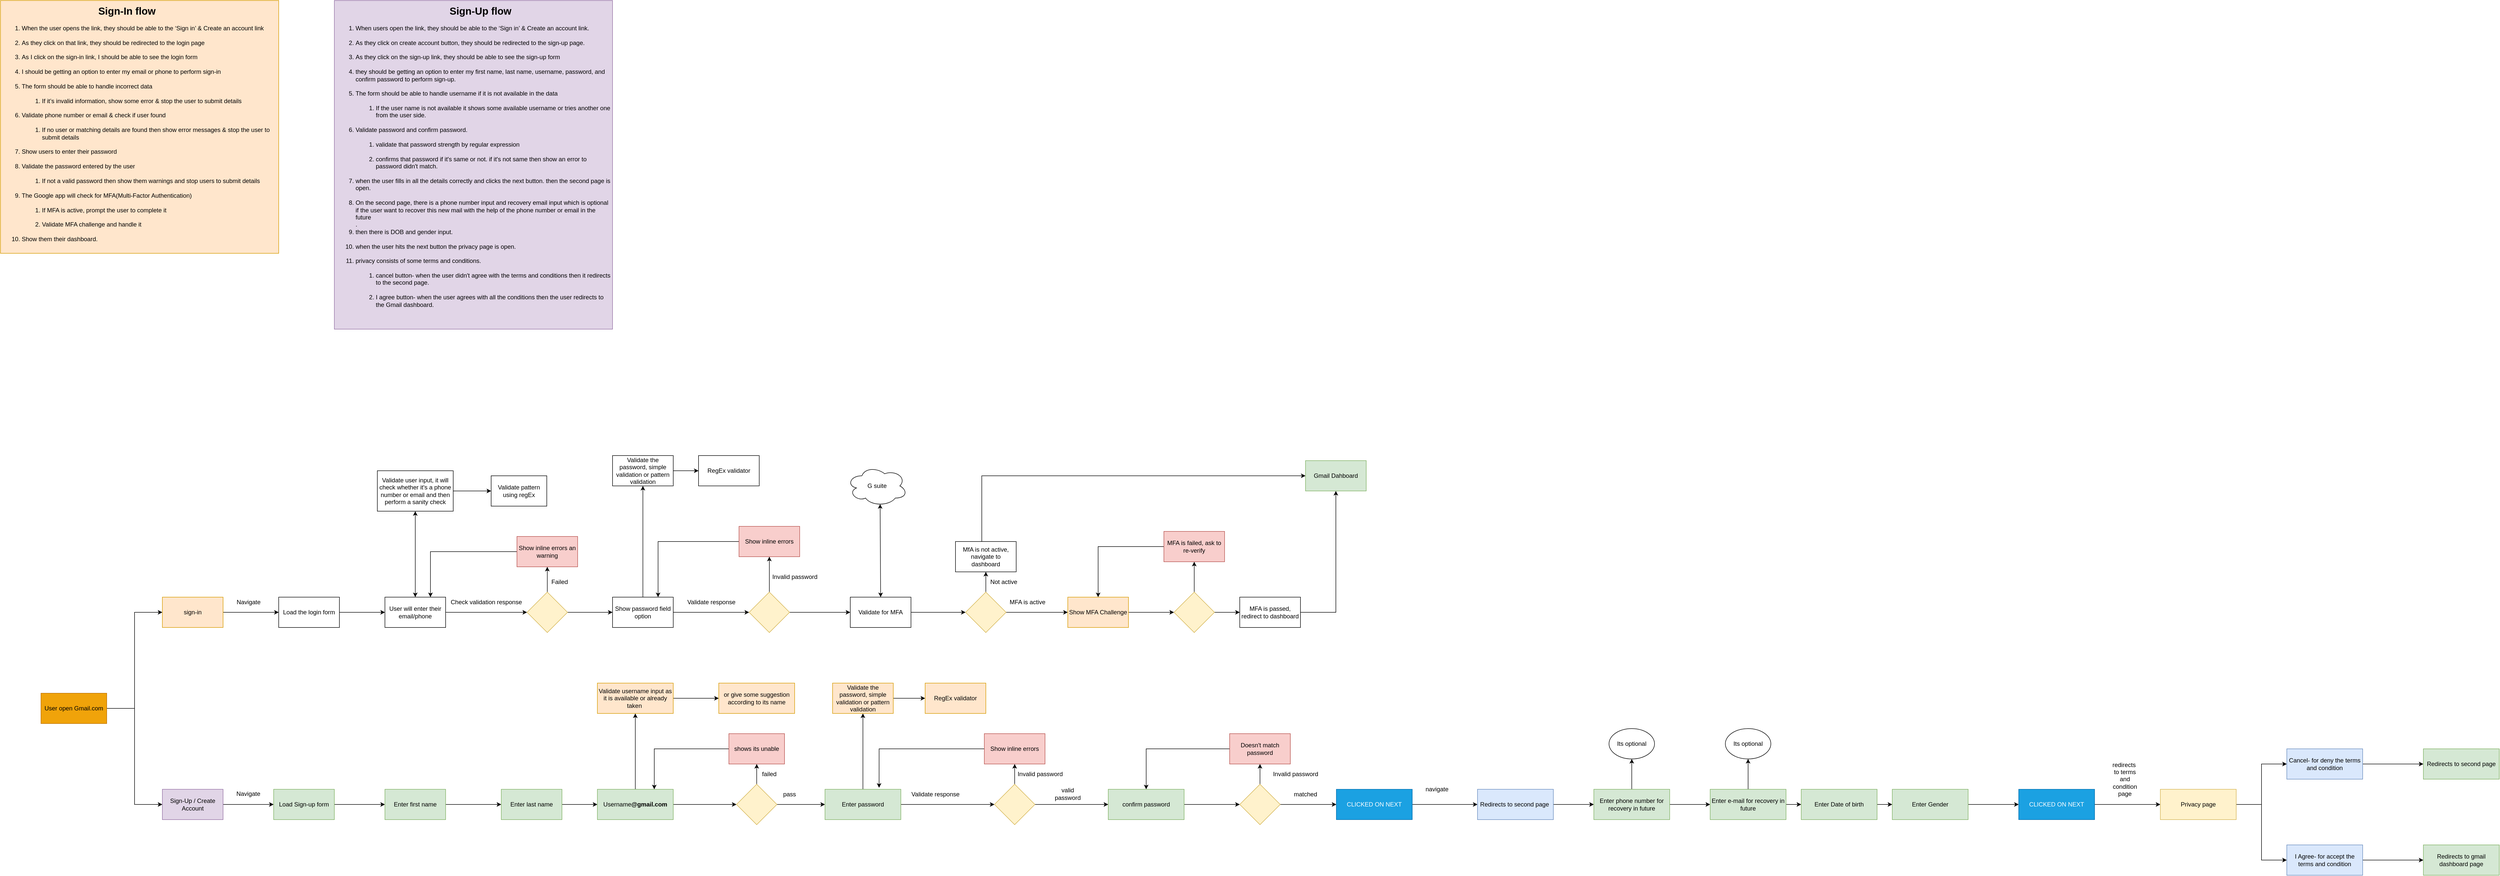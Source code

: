 <mxfile version="14.9.3" type="device"><diagram id="uroKlzDdF-pOyVkzrusc" name="Page-1"><mxGraphModel dx="1422" dy="1931" grid="1" gridSize="10" guides="1" tooltips="1" connect="1" arrows="1" fold="1" page="1" pageScale="1" pageWidth="827" pageHeight="1169" math="0" shadow="0"><root><mxCell id="0"/><mxCell id="1" parent="0"/><mxCell id="vGrAJzmbUPPhZ-lf5Jrq-1" value="&lt;ol class=&quot;ol1&quot;&gt;&lt;br&gt;&lt;br&gt;&lt;li class=&quot;li3&quot;&gt;When users open the link, they should be able to the ‘Sign in’ &amp;amp; Create an account link.&lt;/li&gt;&lt;br&gt;&lt;li class=&quot;li3&quot;&gt;As they click on create account button, they should be redirected to the sign-up page.&lt;/li&gt;&lt;br&gt;&lt;li class=&quot;li3&quot;&gt;As they click on the sign-up link, they should be able to see the sign-up form&lt;/li&gt;&lt;br&gt;&lt;li class=&quot;li3&quot;&gt;they should be getting an option to enter my first name, last name, username, password, and confirm password to perform sign-up.&lt;/li&gt;&lt;br&gt;&lt;li class=&quot;li3&quot;&gt;The form should be able to handle username if it is not available in the data&lt;br&gt;&lt;br&gt;&lt;/li&gt;&lt;ol class=&quot;ol1&quot;&gt;&lt;li class=&quot;li3&quot;&gt;If the user name is not available it shows some available username or tries another one from the user side.&amp;nbsp;&amp;nbsp;&lt;/li&gt;&lt;/ol&gt;&lt;br&gt;&lt;li class=&quot;li3&quot;&gt;Validate password and confirm password.&lt;br&gt;&lt;br&gt;&lt;/li&gt;&lt;ol class=&quot;ol1&quot;&gt;&lt;li class=&quot;li3&quot;&gt;validate that password strength by regular expression&lt;br&gt;&lt;br&gt;&lt;/li&gt;&lt;li class=&quot;li3&quot;&gt;confirms that password if it's same or not. if it's not same then show an error to password didn't match.&amp;nbsp; &amp;nbsp; &amp;nbsp;&lt;/li&gt;&lt;/ol&gt;&lt;br&gt;&lt;li class=&quot;li3&quot;&gt;when the user fills in all the details correctly and clicks the next button. then the second page is open.&lt;br&gt;&lt;br&gt;&lt;/li&gt;&lt;li class=&quot;li3&quot;&gt;On the second page, there is a phone number input and recovery email input which is optional if the user want to recover this new mail with the help of the phone number or email in the future&lt;br&gt;.&lt;/li&gt;&lt;li class=&quot;li3&quot;&gt;then there is DOB and gender input.&lt;br&gt;&lt;br&gt;&lt;/li&gt;&lt;li class=&quot;li3&quot;&gt;when the user hits the next button the privacy page is open.&lt;br&gt;&lt;br&gt;&lt;/li&gt;&lt;li class=&quot;li3&quot;&gt;privacy consists of some terms and conditions.&lt;br&gt;&lt;br&gt;&lt;/li&gt;&lt;ol class=&quot;ol1&quot;&gt;&lt;li class=&quot;li3&quot;&gt;cancel button- when the user didn't agree with the terms and conditions then it redirects to the second page.&lt;br&gt;&lt;br&gt;&lt;/li&gt;&lt;li class=&quot;li3&quot;&gt;I agree button- when the user agrees with all the conditions then the user redirects to the Gmail dashboard.&amp;nbsp;&lt;/li&gt;&lt;/ol&gt;&lt;/ol&gt;" style="text;whiteSpace=wrap;html=1;fillColor=#e1d5e7;strokeColor=#9673a6;" parent="1" vertex="1"><mxGeometry x="780" y="-410" width="550" height="650" as="geometry"/></mxCell><mxCell id="vGrAJzmbUPPhZ-lf5Jrq-2" style="edgeStyle=orthogonalEdgeStyle;rounded=0;orthogonalLoop=1;jettySize=auto;html=1;entryX=0;entryY=0.5;entryDx=0;entryDy=0;" parent="1" source="vGrAJzmbUPPhZ-lf5Jrq-4" target="vGrAJzmbUPPhZ-lf5Jrq-6" edge="1"><mxGeometry relative="1" as="geometry"/></mxCell><mxCell id="vGrAJzmbUPPhZ-lf5Jrq-3" style="edgeStyle=orthogonalEdgeStyle;rounded=0;orthogonalLoop=1;jettySize=auto;html=1;entryX=0;entryY=0.5;entryDx=0;entryDy=0;" parent="1" source="vGrAJzmbUPPhZ-lf5Jrq-4" target="vGrAJzmbUPPhZ-lf5Jrq-7" edge="1"><mxGeometry relative="1" as="geometry"/></mxCell><mxCell id="vGrAJzmbUPPhZ-lf5Jrq-4" value="User open Gmail.com" style="rounded=0;whiteSpace=wrap;html=1;fillColor=#f0a30a;strokeColor=#BD7000;fontColor=#000000;" parent="1" vertex="1"><mxGeometry x="200" y="960" width="130" height="60" as="geometry"/></mxCell><mxCell id="vGrAJzmbUPPhZ-lf5Jrq-5" style="edgeStyle=orthogonalEdgeStyle;rounded=0;orthogonalLoop=1;jettySize=auto;html=1;entryX=0;entryY=0.5;entryDx=0;entryDy=0;" parent="1" source="vGrAJzmbUPPhZ-lf5Jrq-6" target="vGrAJzmbUPPhZ-lf5Jrq-9" edge="1"><mxGeometry relative="1" as="geometry"/></mxCell><mxCell id="vGrAJzmbUPPhZ-lf5Jrq-6" value="sign-in" style="rounded=0;whiteSpace=wrap;html=1;fillColor=#ffe6cc;strokeColor=#d79b00;" parent="1" vertex="1"><mxGeometry x="440" y="770" width="120" height="60" as="geometry"/></mxCell><mxCell id="vGrAJzmbUPPhZ-lf5Jrq-59" style="edgeStyle=orthogonalEdgeStyle;rounded=0;orthogonalLoop=1;jettySize=auto;html=1;" parent="1" source="vGrAJzmbUPPhZ-lf5Jrq-7" target="vGrAJzmbUPPhZ-lf5Jrq-58" edge="1"><mxGeometry relative="1" as="geometry"/></mxCell><mxCell id="vGrAJzmbUPPhZ-lf5Jrq-7" value="Sign-Up / Create Account" style="rounded=0;whiteSpace=wrap;html=1;fillColor=#e1d5e7;strokeColor=#9673a6;" parent="1" vertex="1"><mxGeometry x="440" y="1150" width="120" height="60" as="geometry"/></mxCell><mxCell id="vGrAJzmbUPPhZ-lf5Jrq-8" style="edgeStyle=orthogonalEdgeStyle;rounded=0;orthogonalLoop=1;jettySize=auto;html=1;entryX=0;entryY=0.5;entryDx=0;entryDy=0;" parent="1" source="vGrAJzmbUPPhZ-lf5Jrq-9" target="vGrAJzmbUPPhZ-lf5Jrq-12" edge="1"><mxGeometry relative="1" as="geometry"/></mxCell><mxCell id="vGrAJzmbUPPhZ-lf5Jrq-9" value="Load the login form" style="rounded=0;whiteSpace=wrap;html=1;" parent="1" vertex="1"><mxGeometry x="670" y="770" width="120" height="60" as="geometry"/></mxCell><mxCell id="vGrAJzmbUPPhZ-lf5Jrq-10" value="Navigate" style="text;html=1;align=center;verticalAlign=middle;resizable=0;points=[];autosize=1;" parent="1" vertex="1"><mxGeometry x="580" y="770" width="60" height="20" as="geometry"/></mxCell><mxCell id="vGrAJzmbUPPhZ-lf5Jrq-11" style="edgeStyle=orthogonalEdgeStyle;rounded=0;orthogonalLoop=1;jettySize=auto;html=1;entryX=0;entryY=0.5;entryDx=0;entryDy=0;" parent="1" source="vGrAJzmbUPPhZ-lf5Jrq-12" target="vGrAJzmbUPPhZ-lf5Jrq-19" edge="1"><mxGeometry relative="1" as="geometry"/></mxCell><mxCell id="vGrAJzmbUPPhZ-lf5Jrq-12" value="User will enter their email/phone" style="rounded=0;whiteSpace=wrap;html=1;" parent="1" vertex="1"><mxGeometry x="880" y="770" width="120" height="60" as="geometry"/></mxCell><mxCell id="vGrAJzmbUPPhZ-lf5Jrq-13" style="edgeStyle=orthogonalEdgeStyle;rounded=0;orthogonalLoop=1;jettySize=auto;html=1;entryX=0;entryY=0.5;entryDx=0;entryDy=0;" parent="1" source="vGrAJzmbUPPhZ-lf5Jrq-14" target="vGrAJzmbUPPhZ-lf5Jrq-16" edge="1"><mxGeometry relative="1" as="geometry"/></mxCell><mxCell id="vGrAJzmbUPPhZ-lf5Jrq-14" value="Validate user input, it will check whether it's a phone number or email and then perform a sanity check" style="rounded=0;whiteSpace=wrap;html=1;" parent="1" vertex="1"><mxGeometry x="865" y="520" width="150" height="80" as="geometry"/></mxCell><mxCell id="vGrAJzmbUPPhZ-lf5Jrq-15" value="" style="endArrow=classic;startArrow=classic;html=1;exitX=0.5;exitY=0;exitDx=0;exitDy=0;entryX=0.5;entryY=1;entryDx=0;entryDy=0;" parent="1" source="vGrAJzmbUPPhZ-lf5Jrq-12" target="vGrAJzmbUPPhZ-lf5Jrq-14" edge="1"><mxGeometry width="50" height="50" relative="1" as="geometry"><mxPoint x="810" y="760" as="sourcePoint"/><mxPoint x="860" y="710" as="targetPoint"/></mxGeometry></mxCell><mxCell id="vGrAJzmbUPPhZ-lf5Jrq-16" value="Validate pattern using regEx" style="rounded=0;whiteSpace=wrap;html=1;" parent="1" vertex="1"><mxGeometry x="1090" y="530" width="110" height="60" as="geometry"/></mxCell><mxCell id="vGrAJzmbUPPhZ-lf5Jrq-17" style="edgeStyle=orthogonalEdgeStyle;rounded=0;orthogonalLoop=1;jettySize=auto;html=1;entryX=0.5;entryY=1;entryDx=0;entryDy=0;" parent="1" source="vGrAJzmbUPPhZ-lf5Jrq-19" target="vGrAJzmbUPPhZ-lf5Jrq-22" edge="1"><mxGeometry relative="1" as="geometry"/></mxCell><mxCell id="vGrAJzmbUPPhZ-lf5Jrq-18" style="edgeStyle=orthogonalEdgeStyle;rounded=0;orthogonalLoop=1;jettySize=auto;html=1;entryX=0;entryY=0.5;entryDx=0;entryDy=0;" parent="1" source="vGrAJzmbUPPhZ-lf5Jrq-19" target="vGrAJzmbUPPhZ-lf5Jrq-25" edge="1"><mxGeometry relative="1" as="geometry"/></mxCell><mxCell id="vGrAJzmbUPPhZ-lf5Jrq-19" value="" style="rhombus;whiteSpace=wrap;html=1;fillColor=#fff2cc;strokeColor=#d6b656;" parent="1" vertex="1"><mxGeometry x="1161" y="760" width="80" height="80" as="geometry"/></mxCell><mxCell id="vGrAJzmbUPPhZ-lf5Jrq-20" value="Check validation response" style="text;html=1;align=center;verticalAlign=middle;resizable=0;points=[];autosize=1;" parent="1" vertex="1"><mxGeometry x="1000" y="770" width="160" height="20" as="geometry"/></mxCell><mxCell id="vGrAJzmbUPPhZ-lf5Jrq-21" style="edgeStyle=orthogonalEdgeStyle;rounded=0;orthogonalLoop=1;jettySize=auto;html=1;entryX=0.75;entryY=0;entryDx=0;entryDy=0;" parent="1" source="vGrAJzmbUPPhZ-lf5Jrq-22" target="vGrAJzmbUPPhZ-lf5Jrq-12" edge="1"><mxGeometry relative="1" as="geometry"/></mxCell><mxCell id="vGrAJzmbUPPhZ-lf5Jrq-22" value="Show inline errors an warning" style="rounded=0;whiteSpace=wrap;html=1;fillColor=#f8cecc;strokeColor=#b85450;" parent="1" vertex="1"><mxGeometry x="1141" y="650" width="120" height="60" as="geometry"/></mxCell><mxCell id="vGrAJzmbUPPhZ-lf5Jrq-23" style="edgeStyle=orthogonalEdgeStyle;rounded=0;orthogonalLoop=1;jettySize=auto;html=1;entryX=0.5;entryY=1;entryDx=0;entryDy=0;" parent="1" source="vGrAJzmbUPPhZ-lf5Jrq-25" target="vGrAJzmbUPPhZ-lf5Jrq-28" edge="1"><mxGeometry relative="1" as="geometry"/></mxCell><mxCell id="vGrAJzmbUPPhZ-lf5Jrq-24" style="edgeStyle=orthogonalEdgeStyle;rounded=0;orthogonalLoop=1;jettySize=auto;html=1;entryX=0;entryY=0.5;entryDx=0;entryDy=0;" parent="1" source="vGrAJzmbUPPhZ-lf5Jrq-25" target="vGrAJzmbUPPhZ-lf5Jrq-32" edge="1"><mxGeometry relative="1" as="geometry"/></mxCell><mxCell id="vGrAJzmbUPPhZ-lf5Jrq-25" value="Show password field option" style="rounded=0;whiteSpace=wrap;html=1;" parent="1" vertex="1"><mxGeometry x="1330" y="770" width="120" height="60" as="geometry"/></mxCell><mxCell id="vGrAJzmbUPPhZ-lf5Jrq-26" value="Failed" style="text;html=1;align=center;verticalAlign=middle;resizable=0;points=[];autosize=1;" parent="1" vertex="1"><mxGeometry x="1200" y="730" width="50" height="20" as="geometry"/></mxCell><mxCell id="vGrAJzmbUPPhZ-lf5Jrq-27" style="edgeStyle=orthogonalEdgeStyle;rounded=0;orthogonalLoop=1;jettySize=auto;html=1;entryX=0;entryY=0.5;entryDx=0;entryDy=0;" parent="1" source="vGrAJzmbUPPhZ-lf5Jrq-28" target="vGrAJzmbUPPhZ-lf5Jrq-29" edge="1"><mxGeometry relative="1" as="geometry"/></mxCell><mxCell id="vGrAJzmbUPPhZ-lf5Jrq-28" value="Validate the password, simple validation or pattern validation" style="rounded=0;whiteSpace=wrap;html=1;" parent="1" vertex="1"><mxGeometry x="1330" y="490" width="120" height="60" as="geometry"/></mxCell><mxCell id="vGrAJzmbUPPhZ-lf5Jrq-29" value="RegEx validator" style="rounded=0;whiteSpace=wrap;html=1;" parent="1" vertex="1"><mxGeometry x="1500" y="490" width="120" height="60" as="geometry"/></mxCell><mxCell id="vGrAJzmbUPPhZ-lf5Jrq-30" style="edgeStyle=orthogonalEdgeStyle;rounded=0;orthogonalLoop=1;jettySize=auto;html=1;" parent="1" source="vGrAJzmbUPPhZ-lf5Jrq-32" target="vGrAJzmbUPPhZ-lf5Jrq-35" edge="1"><mxGeometry relative="1" as="geometry"/></mxCell><mxCell id="vGrAJzmbUPPhZ-lf5Jrq-31" style="edgeStyle=orthogonalEdgeStyle;rounded=0;orthogonalLoop=1;jettySize=auto;html=1;entryX=0;entryY=0.5;entryDx=0;entryDy=0;" parent="1" source="vGrAJzmbUPPhZ-lf5Jrq-32" target="vGrAJzmbUPPhZ-lf5Jrq-38" edge="1"><mxGeometry relative="1" as="geometry"/></mxCell><mxCell id="vGrAJzmbUPPhZ-lf5Jrq-32" value="" style="rhombus;whiteSpace=wrap;html=1;fillColor=#fff2cc;strokeColor=#d6b656;" parent="1" vertex="1"><mxGeometry x="1600" y="760" width="80" height="80" as="geometry"/></mxCell><mxCell id="vGrAJzmbUPPhZ-lf5Jrq-33" value="Validate response" style="text;html=1;align=center;verticalAlign=middle;resizable=0;points=[];autosize=1;" parent="1" vertex="1"><mxGeometry x="1470" y="770" width="110" height="20" as="geometry"/></mxCell><mxCell id="vGrAJzmbUPPhZ-lf5Jrq-34" style="edgeStyle=orthogonalEdgeStyle;rounded=0;orthogonalLoop=1;jettySize=auto;html=1;entryX=0.75;entryY=0;entryDx=0;entryDy=0;" parent="1" source="vGrAJzmbUPPhZ-lf5Jrq-35" target="vGrAJzmbUPPhZ-lf5Jrq-25" edge="1"><mxGeometry relative="1" as="geometry"/></mxCell><mxCell id="vGrAJzmbUPPhZ-lf5Jrq-35" value="Show inline errors" style="rounded=0;whiteSpace=wrap;html=1;fillColor=#f8cecc;strokeColor=#b85450;" parent="1" vertex="1"><mxGeometry x="1580" y="630" width="120" height="60" as="geometry"/></mxCell><mxCell id="vGrAJzmbUPPhZ-lf5Jrq-36" value="Invalid password" style="text;html=1;align=center;verticalAlign=middle;resizable=0;points=[];autosize=1;" parent="1" vertex="1"><mxGeometry x="1640" y="720" width="100" height="20" as="geometry"/></mxCell><mxCell id="vGrAJzmbUPPhZ-lf5Jrq-37" style="edgeStyle=orthogonalEdgeStyle;rounded=0;orthogonalLoop=1;jettySize=auto;html=1;entryX=0;entryY=0.5;entryDx=0;entryDy=0;" parent="1" source="vGrAJzmbUPPhZ-lf5Jrq-38" target="vGrAJzmbUPPhZ-lf5Jrq-43" edge="1"><mxGeometry relative="1" as="geometry"/></mxCell><mxCell id="vGrAJzmbUPPhZ-lf5Jrq-38" value="Validate for MFA" style="rounded=0;whiteSpace=wrap;html=1;" parent="1" vertex="1"><mxGeometry x="1800" y="770" width="120" height="60" as="geometry"/></mxCell><mxCell id="vGrAJzmbUPPhZ-lf5Jrq-39" value="G suite" style="ellipse;shape=cloud;whiteSpace=wrap;html=1;" parent="1" vertex="1"><mxGeometry x="1793" y="510" width="120" height="80" as="geometry"/></mxCell><mxCell id="vGrAJzmbUPPhZ-lf5Jrq-40" value="" style="endArrow=classic;startArrow=classic;html=1;entryX=0.55;entryY=0.95;entryDx=0;entryDy=0;entryPerimeter=0;exitX=0.5;exitY=0;exitDx=0;exitDy=0;" parent="1" source="vGrAJzmbUPPhZ-lf5Jrq-38" target="vGrAJzmbUPPhZ-lf5Jrq-39" edge="1"><mxGeometry width="50" height="50" relative="1" as="geometry"><mxPoint x="1780" y="720" as="sourcePoint"/><mxPoint x="1830" y="670" as="targetPoint"/></mxGeometry></mxCell><mxCell id="vGrAJzmbUPPhZ-lf5Jrq-41" style="edgeStyle=orthogonalEdgeStyle;rounded=0;orthogonalLoop=1;jettySize=auto;html=1;entryX=0.5;entryY=1;entryDx=0;entryDy=0;" parent="1" source="vGrAJzmbUPPhZ-lf5Jrq-43" target="vGrAJzmbUPPhZ-lf5Jrq-45" edge="1"><mxGeometry relative="1" as="geometry"/></mxCell><mxCell id="vGrAJzmbUPPhZ-lf5Jrq-42" style="edgeStyle=orthogonalEdgeStyle;rounded=0;orthogonalLoop=1;jettySize=auto;html=1;entryX=0;entryY=0.5;entryDx=0;entryDy=0;" parent="1" source="vGrAJzmbUPPhZ-lf5Jrq-43" target="vGrAJzmbUPPhZ-lf5Jrq-49" edge="1"><mxGeometry relative="1" as="geometry"/></mxCell><mxCell id="vGrAJzmbUPPhZ-lf5Jrq-43" value="" style="rhombus;whiteSpace=wrap;html=1;fillColor=#fff2cc;strokeColor=#d6b656;" parent="1" vertex="1"><mxGeometry x="2028" y="760" width="80" height="80" as="geometry"/></mxCell><mxCell id="vGrAJzmbUPPhZ-lf5Jrq-44" style="edgeStyle=orthogonalEdgeStyle;rounded=0;orthogonalLoop=1;jettySize=auto;html=1;entryX=0;entryY=0.5;entryDx=0;entryDy=0;" parent="1" source="vGrAJzmbUPPhZ-lf5Jrq-45" target="vGrAJzmbUPPhZ-lf5Jrq-47" edge="1"><mxGeometry relative="1" as="geometry"><Array as="points"><mxPoint x="2060" y="530"/></Array></mxGeometry></mxCell><mxCell id="vGrAJzmbUPPhZ-lf5Jrq-45" value="MfA is not active, navigate to dashboard" style="rounded=0;whiteSpace=wrap;html=1;" parent="1" vertex="1"><mxGeometry x="2008" y="660" width="120" height="60" as="geometry"/></mxCell><mxCell id="vGrAJzmbUPPhZ-lf5Jrq-46" value="Not active" style="text;html=1;align=center;verticalAlign=middle;resizable=0;points=[];autosize=1;" parent="1" vertex="1"><mxGeometry x="2068" y="730" width="70" height="20" as="geometry"/></mxCell><mxCell id="vGrAJzmbUPPhZ-lf5Jrq-47" value="Gmail Dahboard" style="rounded=0;whiteSpace=wrap;html=1;fillColor=#d5e8d4;strokeColor=#82b366;" parent="1" vertex="1"><mxGeometry x="2700" y="500" width="120" height="60" as="geometry"/></mxCell><mxCell id="vGrAJzmbUPPhZ-lf5Jrq-48" style="edgeStyle=orthogonalEdgeStyle;rounded=0;orthogonalLoop=1;jettySize=auto;html=1;entryX=0;entryY=0.5;entryDx=0;entryDy=0;" parent="1" source="vGrAJzmbUPPhZ-lf5Jrq-49" target="vGrAJzmbUPPhZ-lf5Jrq-53" edge="1"><mxGeometry relative="1" as="geometry"/></mxCell><mxCell id="vGrAJzmbUPPhZ-lf5Jrq-49" value="Show MFA Challenge" style="rounded=0;whiteSpace=wrap;html=1;fillColor=#ffe6cc;strokeColor=#d79b00;" parent="1" vertex="1"><mxGeometry x="2230" y="770" width="120" height="60" as="geometry"/></mxCell><mxCell id="vGrAJzmbUPPhZ-lf5Jrq-50" value="MFA is active" style="text;html=1;align=center;verticalAlign=middle;resizable=0;points=[];autosize=1;" parent="1" vertex="1"><mxGeometry x="2105" y="770" width="90" height="20" as="geometry"/></mxCell><mxCell id="vGrAJzmbUPPhZ-lf5Jrq-51" style="edgeStyle=orthogonalEdgeStyle;rounded=0;orthogonalLoop=1;jettySize=auto;html=1;entryX=0;entryY=0.5;entryDx=0;entryDy=0;" parent="1" source="vGrAJzmbUPPhZ-lf5Jrq-53" target="vGrAJzmbUPPhZ-lf5Jrq-57" edge="1"><mxGeometry relative="1" as="geometry"/></mxCell><mxCell id="vGrAJzmbUPPhZ-lf5Jrq-52" style="edgeStyle=orthogonalEdgeStyle;rounded=0;orthogonalLoop=1;jettySize=auto;html=1;entryX=0.5;entryY=1;entryDx=0;entryDy=0;" parent="1" source="vGrAJzmbUPPhZ-lf5Jrq-53" target="vGrAJzmbUPPhZ-lf5Jrq-55" edge="1"><mxGeometry relative="1" as="geometry"/></mxCell><mxCell id="vGrAJzmbUPPhZ-lf5Jrq-53" value="" style="rhombus;whiteSpace=wrap;html=1;fillColor=#fff2cc;strokeColor=#d6b656;" parent="1" vertex="1"><mxGeometry x="2440" y="760" width="80" height="80" as="geometry"/></mxCell><mxCell id="vGrAJzmbUPPhZ-lf5Jrq-54" style="edgeStyle=orthogonalEdgeStyle;rounded=0;orthogonalLoop=1;jettySize=auto;html=1;" parent="1" source="vGrAJzmbUPPhZ-lf5Jrq-55" target="vGrAJzmbUPPhZ-lf5Jrq-49" edge="1"><mxGeometry relative="1" as="geometry"/></mxCell><mxCell id="vGrAJzmbUPPhZ-lf5Jrq-55" value="MFA is failed, ask to re-verify" style="rounded=0;whiteSpace=wrap;html=1;fillColor=#f8cecc;strokeColor=#b85450;" parent="1" vertex="1"><mxGeometry x="2420" y="640" width="120" height="60" as="geometry"/></mxCell><mxCell id="vGrAJzmbUPPhZ-lf5Jrq-56" style="edgeStyle=orthogonalEdgeStyle;rounded=0;orthogonalLoop=1;jettySize=auto;html=1;entryX=0.5;entryY=1;entryDx=0;entryDy=0;" parent="1" source="vGrAJzmbUPPhZ-lf5Jrq-57" target="vGrAJzmbUPPhZ-lf5Jrq-47" edge="1"><mxGeometry relative="1" as="geometry"/></mxCell><mxCell id="vGrAJzmbUPPhZ-lf5Jrq-57" value="MFA is passed, redirect to dashboard" style="rounded=0;whiteSpace=wrap;html=1;" parent="1" vertex="1"><mxGeometry x="2570" y="770" width="120" height="60" as="geometry"/></mxCell><mxCell id="Q8BUrjLYehPyfdnl-IyK-4" style="edgeStyle=orthogonalEdgeStyle;rounded=0;orthogonalLoop=1;jettySize=auto;html=1;" parent="1" source="vGrAJzmbUPPhZ-lf5Jrq-58" target="Q8BUrjLYehPyfdnl-IyK-3" edge="1"><mxGeometry relative="1" as="geometry"/></mxCell><mxCell id="vGrAJzmbUPPhZ-lf5Jrq-58" value="Load Sign-up form" style="rounded=0;whiteSpace=wrap;html=1;fillColor=#d5e8d4;strokeColor=#82b366;" parent="1" vertex="1"><mxGeometry x="660" y="1150" width="120" height="60" as="geometry"/></mxCell><mxCell id="Q8BUrjLYehPyfdnl-IyK-2" value="Navigate" style="text;html=1;strokeColor=none;fillColor=none;align=center;verticalAlign=middle;whiteSpace=wrap;rounded=0;" parent="1" vertex="1"><mxGeometry x="590" y="1149" width="40" height="20" as="geometry"/></mxCell><mxCell id="Q8BUrjLYehPyfdnl-IyK-9" style="edgeStyle=orthogonalEdgeStyle;rounded=0;orthogonalLoop=1;jettySize=auto;html=1;" parent="1" source="Q8BUrjLYehPyfdnl-IyK-3" target="Q8BUrjLYehPyfdnl-IyK-5" edge="1"><mxGeometry relative="1" as="geometry"/></mxCell><mxCell id="Q8BUrjLYehPyfdnl-IyK-3" value="Enter first name" style="rounded=0;whiteSpace=wrap;html=1;fillColor=#d5e8d4;strokeColor=#82b366;" parent="1" vertex="1"><mxGeometry x="880" y="1150" width="120" height="60" as="geometry"/></mxCell><mxCell id="Q8BUrjLYehPyfdnl-IyK-24" style="edgeStyle=orthogonalEdgeStyle;rounded=0;orthogonalLoop=1;jettySize=auto;html=1;" parent="1" source="Q8BUrjLYehPyfdnl-IyK-5" target="Q8BUrjLYehPyfdnl-IyK-10" edge="1"><mxGeometry relative="1" as="geometry"/></mxCell><mxCell id="Q8BUrjLYehPyfdnl-IyK-5" value="Enter last name" style="rounded=0;whiteSpace=wrap;html=1;fillColor=#d5e8d4;strokeColor=#82b366;" parent="1" vertex="1"><mxGeometry x="1110" y="1150" width="120" height="60" as="geometry"/></mxCell><mxCell id="Q8BUrjLYehPyfdnl-IyK-12" style="edgeStyle=orthogonalEdgeStyle;rounded=0;orthogonalLoop=1;jettySize=auto;html=1;entryX=0.5;entryY=1;entryDx=0;entryDy=0;" parent="1" source="Q8BUrjLYehPyfdnl-IyK-10" target="Q8BUrjLYehPyfdnl-IyK-11" edge="1"><mxGeometry relative="1" as="geometry"/></mxCell><mxCell id="Q8BUrjLYehPyfdnl-IyK-16" style="edgeStyle=orthogonalEdgeStyle;rounded=0;orthogonalLoop=1;jettySize=auto;html=1;entryX=0;entryY=0.5;entryDx=0;entryDy=0;" parent="1" source="Q8BUrjLYehPyfdnl-IyK-10" target="Q8BUrjLYehPyfdnl-IyK-15" edge="1"><mxGeometry relative="1" as="geometry"/></mxCell><mxCell id="Q8BUrjLYehPyfdnl-IyK-10" value="Username&lt;b&gt;@gmail.com&lt;/b&gt;" style="rounded=0;whiteSpace=wrap;html=1;fillColor=#d5e8d4;strokeColor=#82b366;" parent="1" vertex="1"><mxGeometry x="1300" y="1150" width="150" height="60" as="geometry"/></mxCell><mxCell id="Q8BUrjLYehPyfdnl-IyK-14" style="edgeStyle=orthogonalEdgeStyle;rounded=0;orthogonalLoop=1;jettySize=auto;html=1;entryX=0;entryY=0.5;entryDx=0;entryDy=0;" parent="1" source="Q8BUrjLYehPyfdnl-IyK-11" target="Q8BUrjLYehPyfdnl-IyK-13" edge="1"><mxGeometry relative="1" as="geometry"/></mxCell><mxCell id="Q8BUrjLYehPyfdnl-IyK-11" value="Validate username input as it is available or already taken&amp;nbsp;" style="rounded=0;whiteSpace=wrap;html=1;fillColor=#ffe6cc;strokeColor=#d79b00;" parent="1" vertex="1"><mxGeometry x="1300" y="940" width="150" height="60" as="geometry"/></mxCell><mxCell id="Q8BUrjLYehPyfdnl-IyK-13" value="or give some suggestion according to its name" style="rounded=0;whiteSpace=wrap;html=1;fillColor=#ffe6cc;strokeColor=#d79b00;" parent="1" vertex="1"><mxGeometry x="1540" y="940" width="150" height="60" as="geometry"/></mxCell><mxCell id="Q8BUrjLYehPyfdnl-IyK-18" value="" style="edgeStyle=orthogonalEdgeStyle;rounded=0;orthogonalLoop=1;jettySize=auto;html=1;" parent="1" source="Q8BUrjLYehPyfdnl-IyK-15" target="Q8BUrjLYehPyfdnl-IyK-17" edge="1"><mxGeometry relative="1" as="geometry"/></mxCell><mxCell id="Q8BUrjLYehPyfdnl-IyK-25" style="edgeStyle=orthogonalEdgeStyle;rounded=0;orthogonalLoop=1;jettySize=auto;html=1;" parent="1" edge="1"><mxGeometry relative="1" as="geometry"><mxPoint x="1690" y="1180" as="targetPoint"/><mxPoint x="1690" y="1180" as="sourcePoint"/></mxGeometry></mxCell><mxCell id="Q8BUrjLYehPyfdnl-IyK-26" style="edgeStyle=orthogonalEdgeStyle;rounded=0;orthogonalLoop=1;jettySize=auto;html=1;" parent="1" source="Q8BUrjLYehPyfdnl-IyK-15" target="Q8BUrjLYehPyfdnl-IyK-21" edge="1"><mxGeometry relative="1" as="geometry"/></mxCell><mxCell id="Q8BUrjLYehPyfdnl-IyK-15" value="" style="rhombus;whiteSpace=wrap;html=1;fillColor=#fff2cc;strokeColor=#d6b656;" parent="1" vertex="1"><mxGeometry x="1575" y="1140" width="80" height="80" as="geometry"/></mxCell><mxCell id="Q8BUrjLYehPyfdnl-IyK-19" style="edgeStyle=orthogonalEdgeStyle;rounded=0;orthogonalLoop=1;jettySize=auto;html=1;entryX=0.75;entryY=0;entryDx=0;entryDy=0;" parent="1" source="Q8BUrjLYehPyfdnl-IyK-17" target="Q8BUrjLYehPyfdnl-IyK-10" edge="1"><mxGeometry relative="1" as="geometry"/></mxCell><mxCell id="Q8BUrjLYehPyfdnl-IyK-17" value="shows its unable" style="rounded=0;whiteSpace=wrap;html=1;fillColor=#f8cecc;strokeColor=#b85450;" parent="1" vertex="1"><mxGeometry x="1560" y="1040" width="110" height="60" as="geometry"/></mxCell><mxCell id="Q8BUrjLYehPyfdnl-IyK-20" value="failed" style="text;html=1;strokeColor=none;fillColor=none;align=center;verticalAlign=middle;whiteSpace=wrap;rounded=0;" parent="1" vertex="1"><mxGeometry x="1620" y="1110" width="40" height="20" as="geometry"/></mxCell><mxCell id="Q8BUrjLYehPyfdnl-IyK-31" style="edgeStyle=orthogonalEdgeStyle;rounded=0;orthogonalLoop=1;jettySize=auto;html=1;entryX=0.5;entryY=1;entryDx=0;entryDy=0;" parent="1" source="Q8BUrjLYehPyfdnl-IyK-21" target="Q8BUrjLYehPyfdnl-IyK-29" edge="1"><mxGeometry relative="1" as="geometry"/></mxCell><mxCell id="Q8BUrjLYehPyfdnl-IyK-62" style="edgeStyle=orthogonalEdgeStyle;rounded=0;orthogonalLoop=1;jettySize=auto;html=1;entryX=0;entryY=0.5;entryDx=0;entryDy=0;" parent="1" source="Q8BUrjLYehPyfdnl-IyK-21" target="Q8BUrjLYehPyfdnl-IyK-57" edge="1"><mxGeometry relative="1" as="geometry"/></mxCell><mxCell id="Q8BUrjLYehPyfdnl-IyK-21" value="Enter password" style="rounded=0;whiteSpace=wrap;html=1;fillColor=#d5e8d4;strokeColor=#82b366;" parent="1" vertex="1"><mxGeometry x="1750" y="1150" width="150" height="60" as="geometry"/></mxCell><mxCell id="Q8BUrjLYehPyfdnl-IyK-27" value="pass" style="text;html=1;strokeColor=none;fillColor=none;align=center;verticalAlign=middle;whiteSpace=wrap;rounded=0;" parent="1" vertex="1"><mxGeometry x="1660" y="1150" width="40" height="20" as="geometry"/></mxCell><mxCell id="Q8BUrjLYehPyfdnl-IyK-32" style="edgeStyle=orthogonalEdgeStyle;rounded=0;orthogonalLoop=1;jettySize=auto;html=1;entryX=0;entryY=0.5;entryDx=0;entryDy=0;" parent="1" source="Q8BUrjLYehPyfdnl-IyK-29" target="Q8BUrjLYehPyfdnl-IyK-30" edge="1"><mxGeometry relative="1" as="geometry"/></mxCell><mxCell id="Q8BUrjLYehPyfdnl-IyK-29" value="Validate the password, simple validation or pattern validation" style="rounded=0;whiteSpace=wrap;html=1;fillColor=#ffe6cc;strokeColor=#d79b00;" parent="1" vertex="1"><mxGeometry x="1765" y="940" width="120" height="60" as="geometry"/></mxCell><mxCell id="Q8BUrjLYehPyfdnl-IyK-30" value="RegEx validator" style="rounded=0;whiteSpace=wrap;html=1;fillColor=#ffe6cc;strokeColor=#d79b00;" parent="1" vertex="1"><mxGeometry x="1948" y="940" width="120" height="60" as="geometry"/></mxCell><mxCell id="Q8BUrjLYehPyfdnl-IyK-51" value="" style="edgeStyle=orthogonalEdgeStyle;rounded=0;orthogonalLoop=1;jettySize=auto;html=1;" parent="1" source="Q8BUrjLYehPyfdnl-IyK-37" target="Q8BUrjLYehPyfdnl-IyK-40" edge="1"><mxGeometry relative="1" as="geometry"/></mxCell><mxCell id="Q8BUrjLYehPyfdnl-IyK-54" style="edgeStyle=orthogonalEdgeStyle;rounded=0;orthogonalLoop=1;jettySize=auto;html=1;" parent="1" source="Q8BUrjLYehPyfdnl-IyK-37" target="Q8BUrjLYehPyfdnl-IyK-53" edge="1"><mxGeometry relative="1" as="geometry"/></mxCell><mxCell id="Q8BUrjLYehPyfdnl-IyK-37" value="" style="rhombus;whiteSpace=wrap;html=1;fillColor=#fff2cc;strokeColor=#d6b656;" parent="1" vertex="1"><mxGeometry x="2570" y="1140" width="80" height="80" as="geometry"/></mxCell><mxCell id="Q8BUrjLYehPyfdnl-IyK-38" value="Validate response" style="text;html=1;align=center;verticalAlign=middle;resizable=0;points=[];autosize=1;" parent="1" vertex="1"><mxGeometry x="1913" y="1150" width="110" height="20" as="geometry"/></mxCell><mxCell id="Q8BUrjLYehPyfdnl-IyK-52" style="edgeStyle=orthogonalEdgeStyle;rounded=0;orthogonalLoop=1;jettySize=auto;html=1;entryX=0.5;entryY=0;entryDx=0;entryDy=0;" parent="1" source="Q8BUrjLYehPyfdnl-IyK-40" target="Q8BUrjLYehPyfdnl-IyK-45" edge="1"><mxGeometry relative="1" as="geometry"/></mxCell><mxCell id="Q8BUrjLYehPyfdnl-IyK-40" value="Doesn't match password" style="rounded=0;whiteSpace=wrap;html=1;fillColor=#f8cecc;strokeColor=#b85450;" parent="1" vertex="1"><mxGeometry x="2550" y="1040" width="120" height="60" as="geometry"/></mxCell><mxCell id="Q8BUrjLYehPyfdnl-IyK-41" value="Invalid password" style="text;html=1;align=center;verticalAlign=middle;resizable=0;points=[];autosize=1;" parent="1" vertex="1"><mxGeometry x="2630" y="1110" width="100" height="20" as="geometry"/></mxCell><mxCell id="Q8BUrjLYehPyfdnl-IyK-50" style="edgeStyle=orthogonalEdgeStyle;rounded=0;orthogonalLoop=1;jettySize=auto;html=1;entryX=0;entryY=0.5;entryDx=0;entryDy=0;" parent="1" source="Q8BUrjLYehPyfdnl-IyK-45" target="Q8BUrjLYehPyfdnl-IyK-37" edge="1"><mxGeometry relative="1" as="geometry"/></mxCell><mxCell id="Q8BUrjLYehPyfdnl-IyK-45" value="confirm password" style="rounded=0;whiteSpace=wrap;html=1;fillColor=#d5e8d4;strokeColor=#82b366;" parent="1" vertex="1"><mxGeometry x="2310" y="1150" width="150" height="60" as="geometry"/></mxCell><mxCell id="Q8BUrjLYehPyfdnl-IyK-68" style="edgeStyle=orthogonalEdgeStyle;rounded=0;orthogonalLoop=1;jettySize=auto;html=1;entryX=0;entryY=0.5;entryDx=0;entryDy=0;" parent="1" source="Q8BUrjLYehPyfdnl-IyK-53" target="Q8BUrjLYehPyfdnl-IyK-64" edge="1"><mxGeometry relative="1" as="geometry"/></mxCell><mxCell id="Q8BUrjLYehPyfdnl-IyK-53" value="CLICKED ON NEXT" style="rounded=0;whiteSpace=wrap;html=1;fillColor=#1ba1e2;strokeColor=#006EAF;fontColor=#ffffff;" parent="1" vertex="1"><mxGeometry x="2761" y="1150" width="150" height="60" as="geometry"/></mxCell><mxCell id="Q8BUrjLYehPyfdnl-IyK-55" value="matched" style="text;html=1;strokeColor=none;fillColor=none;align=center;verticalAlign=middle;whiteSpace=wrap;rounded=0;" parent="1" vertex="1"><mxGeometry x="2680" y="1150" width="40" height="20" as="geometry"/></mxCell><mxCell id="Q8BUrjLYehPyfdnl-IyK-56" value="" style="edgeStyle=orthogonalEdgeStyle;rounded=0;orthogonalLoop=1;jettySize=auto;html=1;" parent="1" source="Q8BUrjLYehPyfdnl-IyK-57" target="Q8BUrjLYehPyfdnl-IyK-58" edge="1"><mxGeometry relative="1" as="geometry"/></mxCell><mxCell id="Q8BUrjLYehPyfdnl-IyK-63" style="edgeStyle=orthogonalEdgeStyle;rounded=0;orthogonalLoop=1;jettySize=auto;html=1;" parent="1" source="Q8BUrjLYehPyfdnl-IyK-57" target="Q8BUrjLYehPyfdnl-IyK-45" edge="1"><mxGeometry relative="1" as="geometry"/></mxCell><mxCell id="Q8BUrjLYehPyfdnl-IyK-57" value="" style="rhombus;whiteSpace=wrap;html=1;fillColor=#fff2cc;strokeColor=#d6b656;" parent="1" vertex="1"><mxGeometry x="2085" y="1140" width="80" height="80" as="geometry"/></mxCell><mxCell id="Q8BUrjLYehPyfdnl-IyK-61" style="edgeStyle=orthogonalEdgeStyle;rounded=0;orthogonalLoop=1;jettySize=auto;html=1;entryX=0.713;entryY=-0.05;entryDx=0;entryDy=0;entryPerimeter=0;" parent="1" source="Q8BUrjLYehPyfdnl-IyK-58" target="Q8BUrjLYehPyfdnl-IyK-21" edge="1"><mxGeometry relative="1" as="geometry"/></mxCell><mxCell id="Q8BUrjLYehPyfdnl-IyK-58" value="Show inline errors" style="rounded=0;whiteSpace=wrap;html=1;fillColor=#f8cecc;strokeColor=#b85450;" parent="1" vertex="1"><mxGeometry x="2065" y="1040" width="120" height="60" as="geometry"/></mxCell><mxCell id="Q8BUrjLYehPyfdnl-IyK-59" value="Invalid password" style="text;html=1;align=center;verticalAlign=middle;resizable=0;points=[];autosize=1;" parent="1" vertex="1"><mxGeometry x="2125" y="1110" width="100" height="20" as="geometry"/></mxCell><mxCell id="Q8BUrjLYehPyfdnl-IyK-60" value="valid password" style="text;html=1;strokeColor=none;fillColor=none;align=center;verticalAlign=middle;whiteSpace=wrap;rounded=0;" parent="1" vertex="1"><mxGeometry x="2210" y="1149" width="40" height="20" as="geometry"/></mxCell><mxCell id="Q8BUrjLYehPyfdnl-IyK-70" style="edgeStyle=orthogonalEdgeStyle;rounded=0;orthogonalLoop=1;jettySize=auto;html=1;entryX=0;entryY=0.5;entryDx=0;entryDy=0;" parent="1" source="Q8BUrjLYehPyfdnl-IyK-64" target="Q8BUrjLYehPyfdnl-IyK-69" edge="1"><mxGeometry relative="1" as="geometry"/></mxCell><mxCell id="Q8BUrjLYehPyfdnl-IyK-64" value="Redirects to second page&amp;nbsp;" style="rounded=0;whiteSpace=wrap;html=1;fillColor=#dae8fc;strokeColor=#6c8ebf;" parent="1" vertex="1"><mxGeometry x="3040" y="1150" width="150" height="60" as="geometry"/></mxCell><mxCell id="Q8BUrjLYehPyfdnl-IyK-65" value="navigate" style="text;html=1;strokeColor=none;fillColor=none;align=center;verticalAlign=middle;whiteSpace=wrap;rounded=0;" parent="1" vertex="1"><mxGeometry x="2940" y="1140" width="40" height="20" as="geometry"/></mxCell><mxCell id="Q8BUrjLYehPyfdnl-IyK-73" value="" style="edgeStyle=orthogonalEdgeStyle;rounded=0;orthogonalLoop=1;jettySize=auto;html=1;" parent="1" source="Q8BUrjLYehPyfdnl-IyK-69" target="Q8BUrjLYehPyfdnl-IyK-72" edge="1"><mxGeometry relative="1" as="geometry"/></mxCell><mxCell id="Q8BUrjLYehPyfdnl-IyK-77" value="" style="edgeStyle=orthogonalEdgeStyle;rounded=0;orthogonalLoop=1;jettySize=auto;html=1;" parent="1" source="Q8BUrjLYehPyfdnl-IyK-69" target="Q8BUrjLYehPyfdnl-IyK-75" edge="1"><mxGeometry relative="1" as="geometry"/></mxCell><mxCell id="Q8BUrjLYehPyfdnl-IyK-69" value="Enter phone number for recovery in future" style="rounded=0;whiteSpace=wrap;html=1;fillColor=#d5e8d4;strokeColor=#82b366;" parent="1" vertex="1"><mxGeometry x="3270" y="1150" width="150" height="60" as="geometry"/></mxCell><mxCell id="Q8BUrjLYehPyfdnl-IyK-72" value="Its optional" style="ellipse;whiteSpace=wrap;html=1;" parent="1" vertex="1"><mxGeometry x="3300" y="1030" width="90" height="60" as="geometry"/></mxCell><mxCell id="Q8BUrjLYehPyfdnl-IyK-74" value="" style="edgeStyle=orthogonalEdgeStyle;rounded=0;orthogonalLoop=1;jettySize=auto;html=1;" parent="1" source="Q8BUrjLYehPyfdnl-IyK-75" target="Q8BUrjLYehPyfdnl-IyK-76" edge="1"><mxGeometry relative="1" as="geometry"/></mxCell><mxCell id="Q8BUrjLYehPyfdnl-IyK-80" value="" style="edgeStyle=orthogonalEdgeStyle;rounded=0;orthogonalLoop=1;jettySize=auto;html=1;" parent="1" source="Q8BUrjLYehPyfdnl-IyK-75" target="Q8BUrjLYehPyfdnl-IyK-78" edge="1"><mxGeometry relative="1" as="geometry"/></mxCell><mxCell id="Q8BUrjLYehPyfdnl-IyK-75" value="Enter e-mail for recovery in future" style="rounded=0;whiteSpace=wrap;html=1;fillColor=#d5e8d4;strokeColor=#82b366;" parent="1" vertex="1"><mxGeometry x="3500" y="1150" width="150" height="60" as="geometry"/></mxCell><mxCell id="Q8BUrjLYehPyfdnl-IyK-76" value="Its optional" style="ellipse;whiteSpace=wrap;html=1;" parent="1" vertex="1"><mxGeometry x="3530" y="1030" width="90" height="60" as="geometry"/></mxCell><mxCell id="Q8BUrjLYehPyfdnl-IyK-81" value="" style="edgeStyle=orthogonalEdgeStyle;rounded=0;orthogonalLoop=1;jettySize=auto;html=1;" parent="1" source="Q8BUrjLYehPyfdnl-IyK-78" target="Q8BUrjLYehPyfdnl-IyK-79" edge="1"><mxGeometry relative="1" as="geometry"/></mxCell><mxCell id="Q8BUrjLYehPyfdnl-IyK-78" value="Enter Date of birth" style="rounded=0;whiteSpace=wrap;html=1;fillColor=#d5e8d4;strokeColor=#82b366;" parent="1" vertex="1"><mxGeometry x="3680" y="1150" width="150" height="60" as="geometry"/></mxCell><mxCell id="Q8BUrjLYehPyfdnl-IyK-83" value="" style="edgeStyle=orthogonalEdgeStyle;rounded=0;orthogonalLoop=1;jettySize=auto;html=1;" parent="1" source="Q8BUrjLYehPyfdnl-IyK-79" target="Q8BUrjLYehPyfdnl-IyK-82" edge="1"><mxGeometry relative="1" as="geometry"/></mxCell><mxCell id="Q8BUrjLYehPyfdnl-IyK-79" value="Enter Gender" style="rounded=0;whiteSpace=wrap;html=1;fillColor=#d5e8d4;strokeColor=#82b366;" parent="1" vertex="1"><mxGeometry x="3860" y="1150" width="150" height="60" as="geometry"/></mxCell><mxCell id="Q8BUrjLYehPyfdnl-IyK-89" style="edgeStyle=orthogonalEdgeStyle;rounded=0;orthogonalLoop=1;jettySize=auto;html=1;entryX=0;entryY=0.5;entryDx=0;entryDy=0;" parent="1" source="Q8BUrjLYehPyfdnl-IyK-82" target="Q8BUrjLYehPyfdnl-IyK-88" edge="1"><mxGeometry relative="1" as="geometry"/></mxCell><mxCell id="Q8BUrjLYehPyfdnl-IyK-82" value="CLICKED ON NEXT" style="rounded=0;whiteSpace=wrap;html=1;fillColor=#1ba1e2;strokeColor=#006EAF;fontColor=#ffffff;" parent="1" vertex="1"><mxGeometry x="4110" y="1150" width="150" height="60" as="geometry"/></mxCell><mxCell id="Q8BUrjLYehPyfdnl-IyK-97" style="edgeStyle=orthogonalEdgeStyle;rounded=0;orthogonalLoop=1;jettySize=auto;html=1;" parent="1" source="Q8BUrjLYehPyfdnl-IyK-84" target="Q8BUrjLYehPyfdnl-IyK-96" edge="1"><mxGeometry relative="1" as="geometry"/></mxCell><mxCell id="Q8BUrjLYehPyfdnl-IyK-84" value="Cancel- for deny the terms and condition" style="rounded=0;whiteSpace=wrap;html=1;fillColor=#dae8fc;strokeColor=#6c8ebf;" parent="1" vertex="1"><mxGeometry x="4640" y="1070" width="150" height="60" as="geometry"/></mxCell><mxCell id="Q8BUrjLYehPyfdnl-IyK-99" style="edgeStyle=orthogonalEdgeStyle;rounded=0;orthogonalLoop=1;jettySize=auto;html=1;entryX=0;entryY=0.5;entryDx=0;entryDy=0;" parent="1" source="Q8BUrjLYehPyfdnl-IyK-85" target="Q8BUrjLYehPyfdnl-IyK-98" edge="1"><mxGeometry relative="1" as="geometry"/></mxCell><mxCell id="Q8BUrjLYehPyfdnl-IyK-85" value="I Agree- for accept the terms and condition" style="rounded=0;whiteSpace=wrap;html=1;fillColor=#dae8fc;strokeColor=#6c8ebf;" parent="1" vertex="1"><mxGeometry x="4640" y="1260" width="150" height="60" as="geometry"/></mxCell><mxCell id="Q8BUrjLYehPyfdnl-IyK-93" style="edgeStyle=orthogonalEdgeStyle;rounded=0;orthogonalLoop=1;jettySize=auto;html=1;entryX=0;entryY=0.5;entryDx=0;entryDy=0;" parent="1" source="Q8BUrjLYehPyfdnl-IyK-88" target="Q8BUrjLYehPyfdnl-IyK-84" edge="1"><mxGeometry relative="1" as="geometry"/></mxCell><mxCell id="Q8BUrjLYehPyfdnl-IyK-95" style="edgeStyle=orthogonalEdgeStyle;rounded=0;orthogonalLoop=1;jettySize=auto;html=1;entryX=0;entryY=0.5;entryDx=0;entryDy=0;" parent="1" source="Q8BUrjLYehPyfdnl-IyK-88" target="Q8BUrjLYehPyfdnl-IyK-85" edge="1"><mxGeometry relative="1" as="geometry"/></mxCell><mxCell id="Q8BUrjLYehPyfdnl-IyK-88" value="Privacy page" style="rounded=0;whiteSpace=wrap;html=1;fillColor=#fff2cc;strokeColor=#d6b656;" parent="1" vertex="1"><mxGeometry x="4390" y="1150" width="150" height="60" as="geometry"/></mxCell><mxCell id="Q8BUrjLYehPyfdnl-IyK-92" value="redirects&amp;nbsp; to terms and condition page" style="text;html=1;strokeColor=none;fillColor=none;align=center;verticalAlign=middle;whiteSpace=wrap;rounded=0;" parent="1" vertex="1"><mxGeometry x="4300" y="1120" width="40" height="20" as="geometry"/></mxCell><mxCell id="Q8BUrjLYehPyfdnl-IyK-96" value="Redirects to second page" style="rounded=0;whiteSpace=wrap;html=1;fillColor=#d5e8d4;strokeColor=#82b366;" parent="1" vertex="1"><mxGeometry x="4910" y="1070" width="150" height="60" as="geometry"/></mxCell><mxCell id="Q8BUrjLYehPyfdnl-IyK-98" value="Redirects to gmail dashboard page" style="rounded=0;whiteSpace=wrap;html=1;fillColor=#d5e8d4;strokeColor=#82b366;" parent="1" vertex="1"><mxGeometry x="4910" y="1260" width="150" height="60" as="geometry"/></mxCell><mxCell id="kUxumeb54KJZ4UHlouGw-1" value="&lt;ol class=&quot;ol1&quot;&gt;&lt;br&gt;&lt;br&gt;&lt;li class=&quot;li3&quot;&gt;When the user opens the link, they should be able to the ‘Sign in’ &amp;amp; Create an account link&lt;/li&gt;&lt;br&gt;&lt;li class=&quot;li3&quot;&gt;As they click on that link, they should be redirected to the login page&lt;/li&gt;&lt;br&gt;&lt;li class=&quot;li3&quot;&gt;As I click on the sign-in link, I should be able to see the login form&lt;/li&gt;&lt;br&gt;&lt;li class=&quot;li3&quot;&gt;I should be getting an option to enter my email or phone to perform sign-in&lt;/li&gt;&lt;br&gt;&lt;li class=&quot;li3&quot;&gt;The form should be able to handle incorrect data&lt;br&gt;&lt;br&gt;&lt;/li&gt;&lt;ol class=&quot;ol1&quot;&gt;&lt;li class=&quot;li3&quot;&gt;If it’s invalid information, show some error &amp;amp; stop the user to submit details&lt;/li&gt;&lt;/ol&gt;&lt;br&gt;&lt;li class=&quot;li3&quot;&gt;Validate phone number or email &amp;amp; check if user found&lt;/li&gt;&lt;ol class=&quot;ol1&quot;&gt;&lt;br&gt;&lt;li class=&quot;li3&quot;&gt;If no user or matching details are found then show error messages &amp;amp; stop the user to submit details&lt;br&gt;&lt;br&gt;&lt;/li&gt;&lt;/ol&gt;&lt;li class=&quot;li3&quot;&gt;Show users to enter their password&lt;/li&gt;&lt;br&gt;&lt;li class=&quot;li3&quot;&gt;Validate the password entered by the user&lt;/li&gt;&lt;ol class=&quot;ol1&quot;&gt;&lt;br&gt;&lt;li class=&quot;li3&quot;&gt;If not a valid password then show them warnings and stop users to submit details&lt;/li&gt;&lt;/ol&gt;&lt;br&gt;&lt;li class=&quot;li3&quot;&gt;The Google app will check for MFA(Multi-Factor Authentication)&lt;/li&gt;&lt;ol class=&quot;ol1&quot;&gt;&lt;br&gt;&lt;li class=&quot;li3&quot;&gt;If MFA is active, prompt the user to complete it&lt;/li&gt;&lt;br&gt;&lt;li class=&quot;li3&quot;&gt;Validate MFA challenge and handle it&lt;/li&gt;&lt;/ol&gt;&lt;br&gt;&lt;li class=&quot;li3&quot;&gt;Show them their dashboard.&lt;/li&gt;&lt;br&gt;&lt;/ol&gt;" style="text;whiteSpace=wrap;html=1;fillColor=#ffe6cc;strokeColor=#d79b00;" vertex="1" parent="1"><mxGeometry x="120" y="-410" width="550" height="500" as="geometry"/></mxCell><mxCell id="kUxumeb54KJZ4UHlouGw-2" value="&lt;b&gt;&lt;font style=&quot;font-size: 20px&quot;&gt;Sign-In flow&lt;/font&gt;&lt;/b&gt;" style="text;html=1;strokeColor=none;fillColor=none;align=center;verticalAlign=middle;whiteSpace=wrap;rounded=0;" vertex="1" parent="1"><mxGeometry x="310" y="-400" width="120" height="20" as="geometry"/></mxCell><mxCell id="kUxumeb54KJZ4UHlouGw-3" value="&lt;b&gt;&lt;font style=&quot;font-size: 20px&quot;&gt;Sign-Up flow&lt;/font&gt;&lt;/b&gt;" style="text;html=1;strokeColor=none;fillColor=none;align=center;verticalAlign=middle;whiteSpace=wrap;rounded=0;" vertex="1" parent="1"><mxGeometry x="1000" y="-400" width="138" height="20" as="geometry"/></mxCell><mxCell id="kUxumeb54KJZ4UHlouGw-4" style="edgeStyle=orthogonalEdgeStyle;rounded=0;orthogonalLoop=1;jettySize=auto;html=1;exitX=0.5;exitY=1;exitDx=0;exitDy=0;" edge="1" parent="1" source="vGrAJzmbUPPhZ-lf5Jrq-1" target="vGrAJzmbUPPhZ-lf5Jrq-1"><mxGeometry relative="1" as="geometry"/></mxCell></root></mxGraphModel></diagram></mxfile>